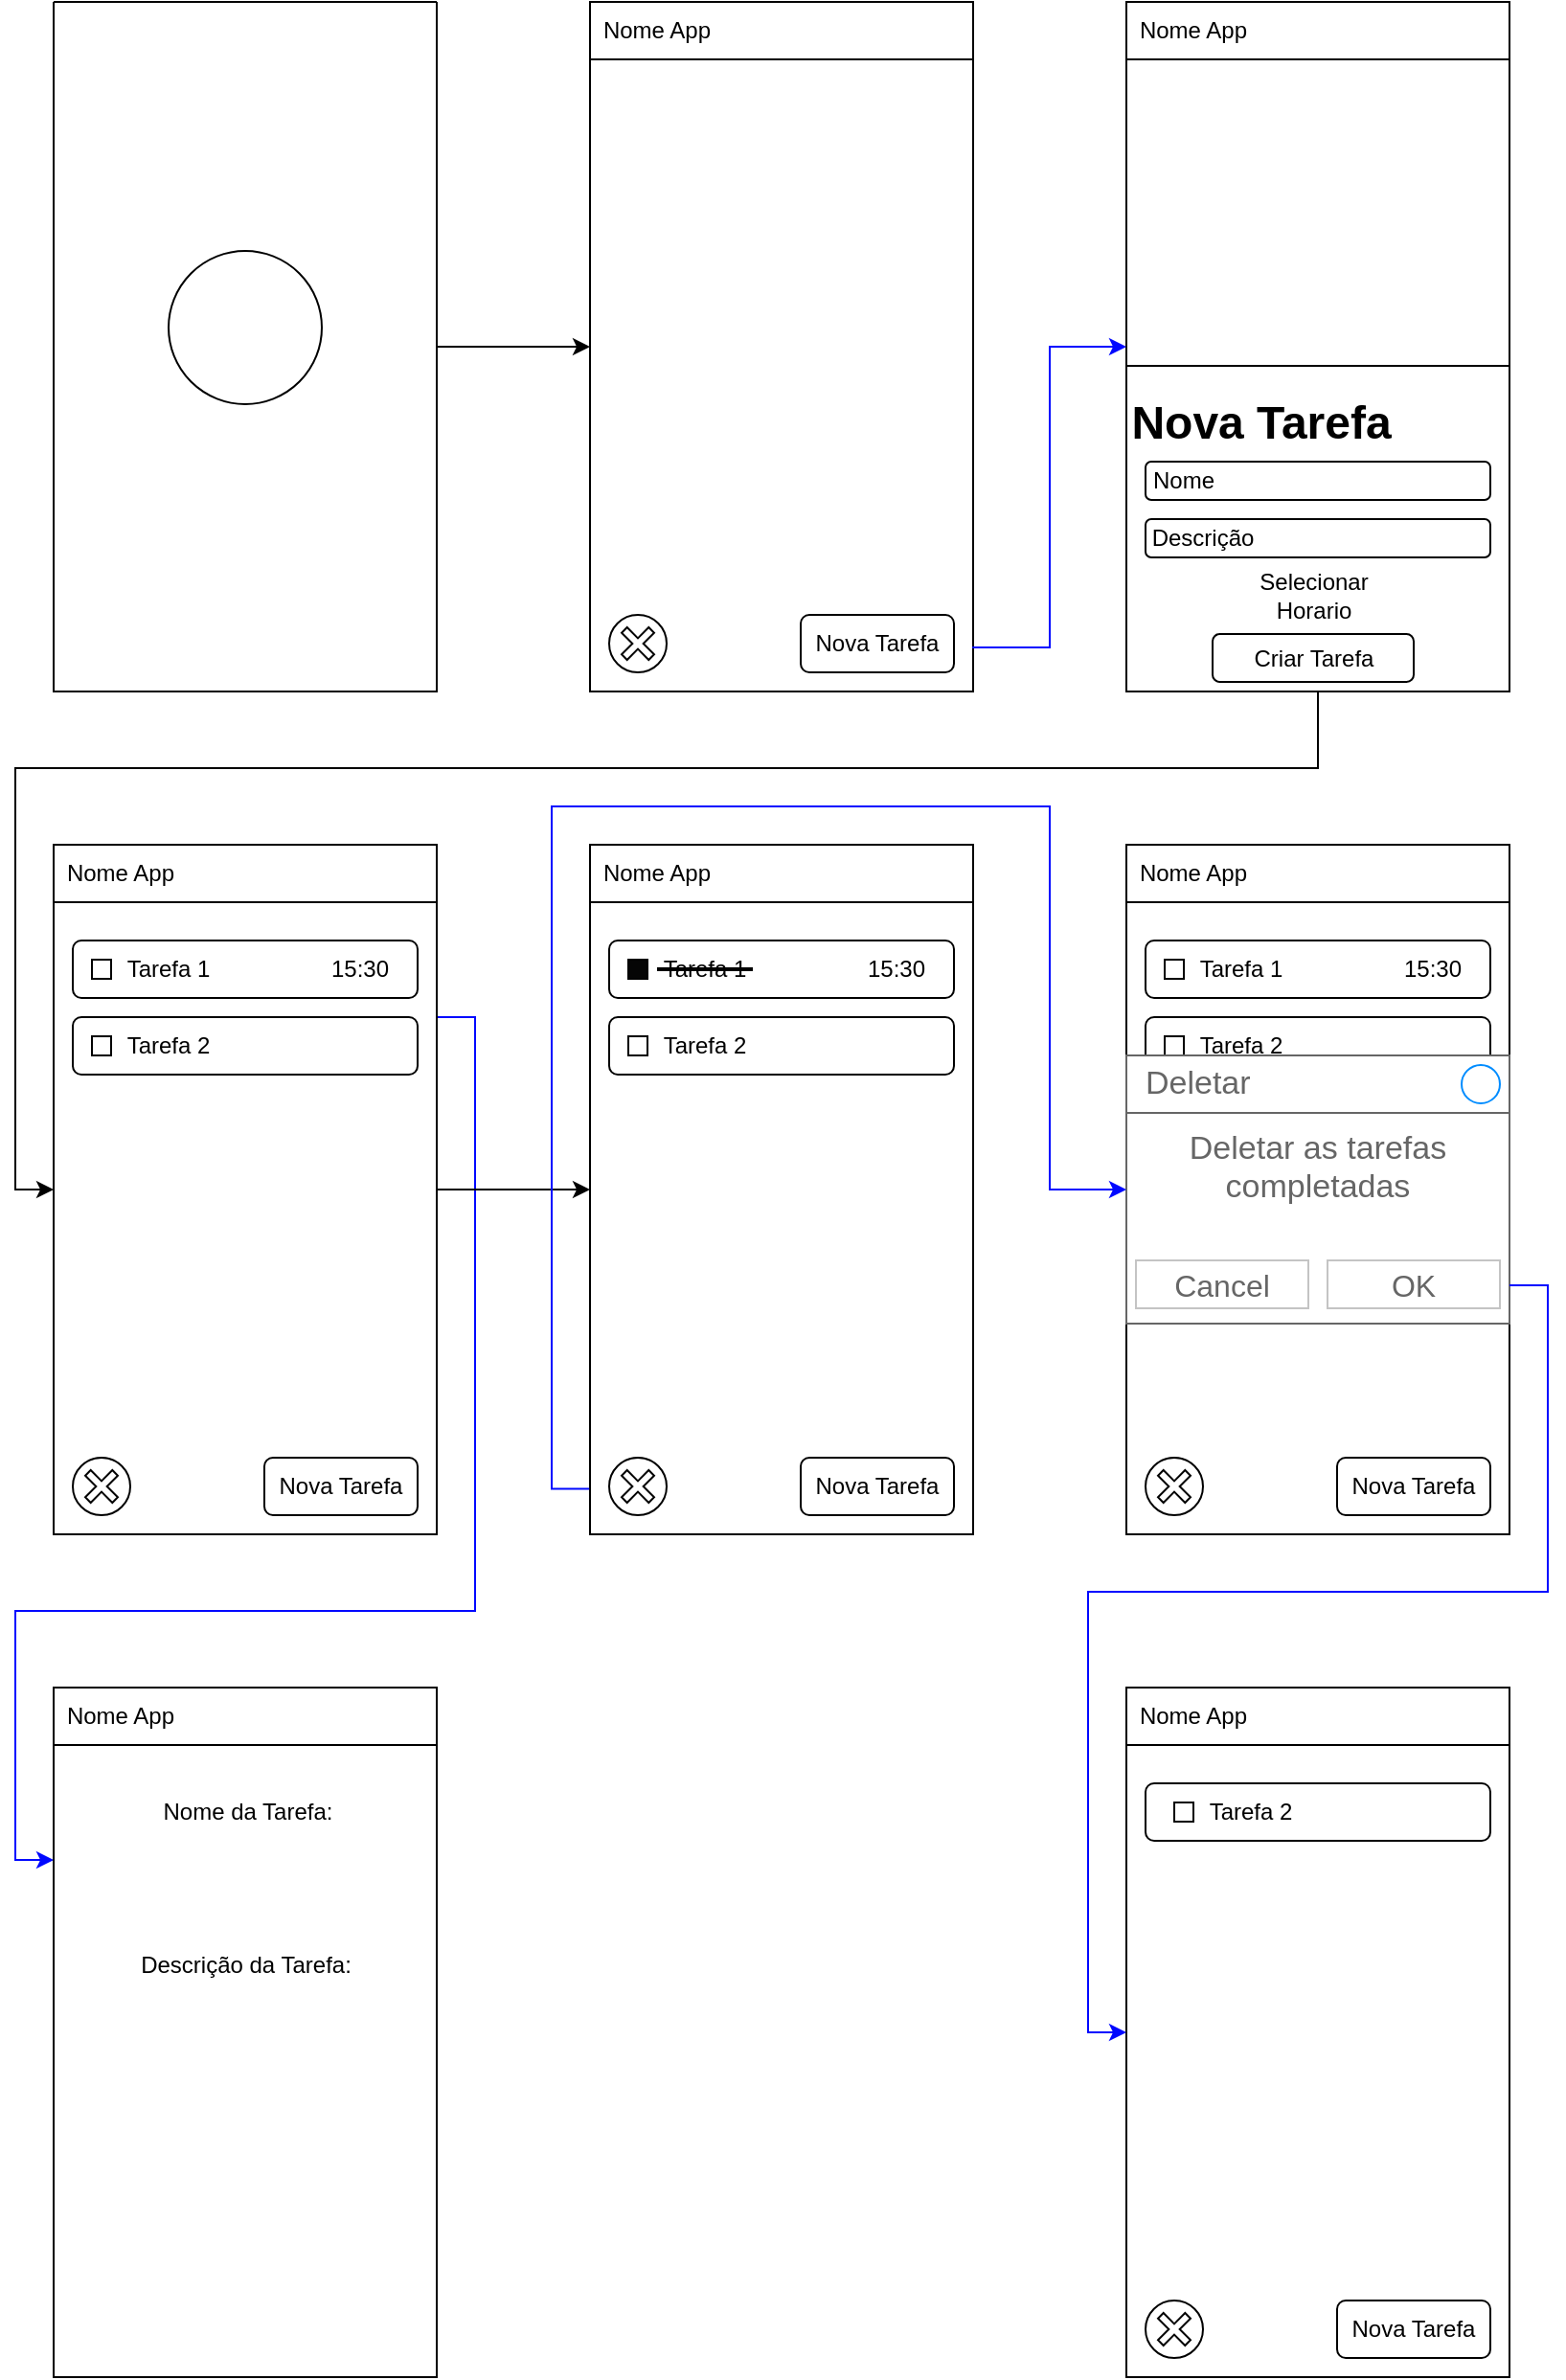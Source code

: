 <mxfile version="22.1.5" type="github">
  <diagram name="Page-1" id="f1b7ffb7-ca1e-a977-7cf5-a751b3c06c05">
    <mxGraphModel dx="933" dy="373" grid="1" gridSize="10" guides="1" tooltips="1" connect="1" arrows="1" fold="1" page="1" pageScale="1" pageWidth="826" pageHeight="1169" background="none" math="0" shadow="0">
      <root>
        <mxCell id="0" />
        <mxCell id="1" parent="0" />
        <mxCell id="I92gJAP5rcWPBIsObnvG-62" value="" style="swimlane;startSize=0;" vertex="1" parent="1">
          <mxGeometry x="320" y="40" width="200" height="360" as="geometry" />
        </mxCell>
        <mxCell id="I92gJAP5rcWPBIsObnvG-63" value="" style="ellipse;whiteSpace=wrap;html=1;aspect=fixed;" vertex="1" parent="I92gJAP5rcWPBIsObnvG-62">
          <mxGeometry x="10" y="320" width="30" height="30" as="geometry" />
        </mxCell>
        <mxCell id="I92gJAP5rcWPBIsObnvG-66" value="" style="shape=cross;whiteSpace=wrap;html=1;size=0.2;rotation=-45;" vertex="1" parent="I92gJAP5rcWPBIsObnvG-62">
          <mxGeometry x="15" y="325" width="20" height="20" as="geometry" />
        </mxCell>
        <mxCell id="I92gJAP5rcWPBIsObnvG-69" value="" style="rounded=0;whiteSpace=wrap;html=1;" vertex="1" parent="I92gJAP5rcWPBIsObnvG-62">
          <mxGeometry width="200" height="30" as="geometry" />
        </mxCell>
        <mxCell id="I92gJAP5rcWPBIsObnvG-74" value="" style="rounded=1;whiteSpace=wrap;html=1;" vertex="1" parent="I92gJAP5rcWPBIsObnvG-62">
          <mxGeometry x="110" y="320" width="80" height="30" as="geometry" />
        </mxCell>
        <mxCell id="I92gJAP5rcWPBIsObnvG-75" value="Nova Tarefa" style="text;html=1;strokeColor=none;fillColor=none;align=center;verticalAlign=middle;whiteSpace=wrap;rounded=0;" vertex="1" parent="I92gJAP5rcWPBIsObnvG-62">
          <mxGeometry x="110" y="320" width="80" height="30" as="geometry" />
        </mxCell>
        <mxCell id="I92gJAP5rcWPBIsObnvG-68" style="edgeStyle=orthogonalEdgeStyle;rounded=0;orthogonalLoop=1;jettySize=auto;html=1;exitX=1;exitY=0.5;exitDx=0;exitDy=0;entryX=0;entryY=0.5;entryDx=0;entryDy=0;" edge="1" parent="1" source="I92gJAP5rcWPBIsObnvG-64" target="I92gJAP5rcWPBIsObnvG-62">
          <mxGeometry relative="1" as="geometry" />
        </mxCell>
        <mxCell id="I92gJAP5rcWPBIsObnvG-64" value="" style="swimlane;startSize=0;" vertex="1" parent="1">
          <mxGeometry x="40" y="40" width="200" height="360" as="geometry" />
        </mxCell>
        <mxCell id="I92gJAP5rcWPBIsObnvG-65" value="" style="ellipse;whiteSpace=wrap;html=1;aspect=fixed;" vertex="1" parent="I92gJAP5rcWPBIsObnvG-64">
          <mxGeometry x="60" y="130" width="80" height="80" as="geometry" />
        </mxCell>
        <mxCell id="I92gJAP5rcWPBIsObnvG-76" value="Nome App" style="text;html=1;strokeColor=none;fillColor=none;align=center;verticalAlign=middle;whiteSpace=wrap;rounded=0;" vertex="1" parent="1">
          <mxGeometry x="320" y="40" width="70" height="30" as="geometry" />
        </mxCell>
        <mxCell id="I92gJAP5rcWPBIsObnvG-95" style="edgeStyle=orthogonalEdgeStyle;rounded=0;orthogonalLoop=1;jettySize=auto;html=1;exitX=0.5;exitY=1;exitDx=0;exitDy=0;entryX=0;entryY=0.5;entryDx=0;entryDy=0;" edge="1" parent="1" source="I92gJAP5rcWPBIsObnvG-78" target="I92gJAP5rcWPBIsObnvG-94">
          <mxGeometry relative="1" as="geometry">
            <Array as="points">
              <mxPoint x="700" y="440" />
              <mxPoint x="20" y="440" />
              <mxPoint x="20" y="660" />
            </Array>
          </mxGeometry>
        </mxCell>
        <mxCell id="I92gJAP5rcWPBIsObnvG-78" value="" style="swimlane;startSize=0;" vertex="1" parent="1">
          <mxGeometry x="600" y="40" width="200" height="360" as="geometry" />
        </mxCell>
        <mxCell id="I92gJAP5rcWPBIsObnvG-79" value="" style="rounded=0;whiteSpace=wrap;html=1;" vertex="1" parent="I92gJAP5rcWPBIsObnvG-78">
          <mxGeometry y="190" width="200" height="170" as="geometry" />
        </mxCell>
        <mxCell id="I92gJAP5rcWPBIsObnvG-82" value="Nova Tarefa" style="text;strokeColor=none;fillColor=none;html=1;fontSize=24;fontStyle=1;verticalAlign=middle;align=center;" vertex="1" parent="I92gJAP5rcWPBIsObnvG-78">
          <mxGeometry x="20" y="200" width="100" height="40" as="geometry" />
        </mxCell>
        <mxCell id="I92gJAP5rcWPBIsObnvG-83" value="" style="rounded=1;whiteSpace=wrap;html=1;" vertex="1" parent="I92gJAP5rcWPBIsObnvG-78">
          <mxGeometry x="10" y="240" width="180" height="20" as="geometry" />
        </mxCell>
        <mxCell id="I92gJAP5rcWPBIsObnvG-84" value="" style="rounded=1;whiteSpace=wrap;html=1;" vertex="1" parent="I92gJAP5rcWPBIsObnvG-78">
          <mxGeometry x="10" y="270" width="180" height="20" as="geometry" />
        </mxCell>
        <mxCell id="I92gJAP5rcWPBIsObnvG-85" value="Nome" style="text;html=1;strokeColor=none;fillColor=none;align=center;verticalAlign=middle;whiteSpace=wrap;rounded=0;" vertex="1" parent="I92gJAP5rcWPBIsObnvG-78">
          <mxGeometry y="235" width="60" height="30" as="geometry" />
        </mxCell>
        <mxCell id="I92gJAP5rcWPBIsObnvG-87" value="Descrição" style="text;html=1;strokeColor=none;fillColor=none;align=center;verticalAlign=middle;whiteSpace=wrap;rounded=0;" vertex="1" parent="I92gJAP5rcWPBIsObnvG-78">
          <mxGeometry x="10" y="265" width="60" height="30" as="geometry" />
        </mxCell>
        <mxCell id="I92gJAP5rcWPBIsObnvG-88" value="" style="rounded=1;whiteSpace=wrap;html=1;" vertex="1" parent="I92gJAP5rcWPBIsObnvG-78">
          <mxGeometry x="45" y="330" width="105" height="25" as="geometry" />
        </mxCell>
        <mxCell id="I92gJAP5rcWPBIsObnvG-89" value="Selecionar Horario" style="text;html=1;strokeColor=none;fillColor=none;align=center;verticalAlign=middle;whiteSpace=wrap;rounded=0;" vertex="1" parent="I92gJAP5rcWPBIsObnvG-78">
          <mxGeometry x="67.5" y="295" width="60" height="30" as="geometry" />
        </mxCell>
        <mxCell id="I92gJAP5rcWPBIsObnvG-90" value="Criar Tarefa" style="text;html=1;strokeColor=none;fillColor=none;align=center;verticalAlign=middle;whiteSpace=wrap;rounded=0;" vertex="1" parent="I92gJAP5rcWPBIsObnvG-78">
          <mxGeometry x="61.5" y="327.5" width="72" height="30" as="geometry" />
        </mxCell>
        <mxCell id="I92gJAP5rcWPBIsObnvG-91" value="" style="rounded=0;whiteSpace=wrap;html=1;" vertex="1" parent="I92gJAP5rcWPBIsObnvG-78">
          <mxGeometry width="200" height="30" as="geometry" />
        </mxCell>
        <mxCell id="I92gJAP5rcWPBIsObnvG-92" value="Nome App" style="text;html=1;strokeColor=none;fillColor=none;align=center;verticalAlign=middle;whiteSpace=wrap;rounded=0;" vertex="1" parent="I92gJAP5rcWPBIsObnvG-78">
          <mxGeometry width="70" height="30" as="geometry" />
        </mxCell>
        <mxCell id="I92gJAP5rcWPBIsObnvG-155" style="edgeStyle=orthogonalEdgeStyle;rounded=0;orthogonalLoop=1;jettySize=auto;html=1;exitX=1;exitY=0.25;exitDx=0;exitDy=0;entryX=0;entryY=0.25;entryDx=0;entryDy=0;strokeColor=#0008FF;" edge="1" parent="1" source="I92gJAP5rcWPBIsObnvG-94" target="I92gJAP5rcWPBIsObnvG-115">
          <mxGeometry relative="1" as="geometry" />
        </mxCell>
        <mxCell id="I92gJAP5rcWPBIsObnvG-175" style="edgeStyle=orthogonalEdgeStyle;rounded=0;orthogonalLoop=1;jettySize=auto;html=1;exitX=1;exitY=0.5;exitDx=0;exitDy=0;entryX=0;entryY=0.5;entryDx=0;entryDy=0;" edge="1" parent="1" source="I92gJAP5rcWPBIsObnvG-94" target="I92gJAP5rcWPBIsObnvG-167">
          <mxGeometry relative="1" as="geometry" />
        </mxCell>
        <mxCell id="I92gJAP5rcWPBIsObnvG-94" value="" style="swimlane;startSize=0;" vertex="1" parent="1">
          <mxGeometry x="40" y="480" width="200" height="360" as="geometry" />
        </mxCell>
        <mxCell id="I92gJAP5rcWPBIsObnvG-96" value="" style="rounded=0;whiteSpace=wrap;html=1;" vertex="1" parent="I92gJAP5rcWPBIsObnvG-94">
          <mxGeometry width="200" height="30" as="geometry" />
        </mxCell>
        <mxCell id="I92gJAP5rcWPBIsObnvG-97" value="Nome App" style="text;html=1;strokeColor=none;fillColor=none;align=center;verticalAlign=middle;whiteSpace=wrap;rounded=0;" vertex="1" parent="I92gJAP5rcWPBIsObnvG-94">
          <mxGeometry width="70" height="30" as="geometry" />
        </mxCell>
        <mxCell id="I92gJAP5rcWPBIsObnvG-100" value="" style="rounded=1;whiteSpace=wrap;html=1;" vertex="1" parent="I92gJAP5rcWPBIsObnvG-94">
          <mxGeometry x="110" y="320" width="80" height="30" as="geometry" />
        </mxCell>
        <mxCell id="I92gJAP5rcWPBIsObnvG-98" value="Nova Tarefa" style="text;html=1;strokeColor=none;fillColor=none;align=center;verticalAlign=middle;whiteSpace=wrap;rounded=0;" vertex="1" parent="I92gJAP5rcWPBIsObnvG-94">
          <mxGeometry x="110" y="320" width="80" height="30" as="geometry" />
        </mxCell>
        <mxCell id="I92gJAP5rcWPBIsObnvG-104" value="" style="ellipse;whiteSpace=wrap;html=1;aspect=fixed;" vertex="1" parent="I92gJAP5rcWPBIsObnvG-94">
          <mxGeometry x="10" y="320" width="30" height="30" as="geometry" />
        </mxCell>
        <mxCell id="I92gJAP5rcWPBIsObnvG-105" value="" style="shape=cross;whiteSpace=wrap;html=1;size=0.2;rotation=-45;" vertex="1" parent="I92gJAP5rcWPBIsObnvG-94">
          <mxGeometry x="15" y="325" width="20" height="20" as="geometry" />
        </mxCell>
        <mxCell id="I92gJAP5rcWPBIsObnvG-109" value="" style="rounded=1;whiteSpace=wrap;html=1;" vertex="1" parent="I92gJAP5rcWPBIsObnvG-94">
          <mxGeometry x="10" y="50" width="180" height="30" as="geometry" />
        </mxCell>
        <mxCell id="I92gJAP5rcWPBIsObnvG-113" value="" style="rounded=0;whiteSpace=wrap;html=1;" vertex="1" parent="I92gJAP5rcWPBIsObnvG-94">
          <mxGeometry x="20" y="60" width="10" height="10" as="geometry" />
        </mxCell>
        <mxCell id="I92gJAP5rcWPBIsObnvG-114" value="Tarefa 1" style="text;html=1;strokeColor=none;fillColor=none;align=center;verticalAlign=middle;whiteSpace=wrap;rounded=0;" vertex="1" parent="I92gJAP5rcWPBIsObnvG-94">
          <mxGeometry x="30" y="50" width="60" height="30" as="geometry" />
        </mxCell>
        <mxCell id="I92gJAP5rcWPBIsObnvG-121" value="15:30" style="text;html=1;strokeColor=none;fillColor=none;align=center;verticalAlign=middle;whiteSpace=wrap;rounded=0;" vertex="1" parent="I92gJAP5rcWPBIsObnvG-94">
          <mxGeometry x="130" y="50" width="60" height="30" as="geometry" />
        </mxCell>
        <mxCell id="I92gJAP5rcWPBIsObnvG-122" value="" style="rounded=1;whiteSpace=wrap;html=1;" vertex="1" parent="I92gJAP5rcWPBIsObnvG-94">
          <mxGeometry x="10" y="90" width="180" height="30" as="geometry" />
        </mxCell>
        <mxCell id="I92gJAP5rcWPBIsObnvG-123" value="" style="rounded=0;whiteSpace=wrap;html=1;" vertex="1" parent="I92gJAP5rcWPBIsObnvG-94">
          <mxGeometry x="20" y="100" width="10" height="10" as="geometry" />
        </mxCell>
        <mxCell id="I92gJAP5rcWPBIsObnvG-124" value="Tarefa 2" style="text;html=1;strokeColor=none;fillColor=none;align=center;verticalAlign=middle;whiteSpace=wrap;rounded=0;" vertex="1" parent="I92gJAP5rcWPBIsObnvG-94">
          <mxGeometry x="30" y="90" width="60" height="30" as="geometry" />
        </mxCell>
        <mxCell id="I92gJAP5rcWPBIsObnvG-115" value="" style="swimlane;startSize=0;" vertex="1" parent="1">
          <mxGeometry x="40" y="920" width="200" height="360" as="geometry" />
        </mxCell>
        <mxCell id="I92gJAP5rcWPBIsObnvG-117" value="" style="rounded=0;whiteSpace=wrap;html=1;" vertex="1" parent="I92gJAP5rcWPBIsObnvG-115">
          <mxGeometry width="200" height="30" as="geometry" />
        </mxCell>
        <mxCell id="I92gJAP5rcWPBIsObnvG-118" value="Nome App" style="text;html=1;strokeColor=none;fillColor=none;align=center;verticalAlign=middle;whiteSpace=wrap;rounded=0;" vertex="1" parent="I92gJAP5rcWPBIsObnvG-115">
          <mxGeometry width="70" height="30" as="geometry" />
        </mxCell>
        <mxCell id="I92gJAP5rcWPBIsObnvG-119" value="Nome da Tarefa:" style="text;html=1;strokeColor=none;fillColor=none;align=center;verticalAlign=middle;whiteSpace=wrap;rounded=0;" vertex="1" parent="I92gJAP5rcWPBIsObnvG-115">
          <mxGeometry x="41.5" y="50" width="118.5" height="30" as="geometry" />
        </mxCell>
        <mxCell id="I92gJAP5rcWPBIsObnvG-120" value="Descrição da Tarefa:" style="text;html=1;strokeColor=none;fillColor=none;align=center;verticalAlign=middle;whiteSpace=wrap;rounded=0;" vertex="1" parent="I92gJAP5rcWPBIsObnvG-115">
          <mxGeometry x="41.5" y="130" width="117" height="30" as="geometry" />
        </mxCell>
        <mxCell id="I92gJAP5rcWPBIsObnvG-125" value="" style="swimlane;startSize=0;" vertex="1" parent="1">
          <mxGeometry x="600" y="480" width="200" height="360" as="geometry" />
        </mxCell>
        <mxCell id="I92gJAP5rcWPBIsObnvG-127" value="" style="rounded=1;whiteSpace=wrap;html=1;" vertex="1" parent="I92gJAP5rcWPBIsObnvG-125">
          <mxGeometry x="110" y="320" width="80" height="30" as="geometry" />
        </mxCell>
        <mxCell id="I92gJAP5rcWPBIsObnvG-128" value="Nova Tarefa" style="text;html=1;strokeColor=none;fillColor=none;align=center;verticalAlign=middle;whiteSpace=wrap;rounded=0;" vertex="1" parent="I92gJAP5rcWPBIsObnvG-125">
          <mxGeometry x="110" y="320" width="80" height="30" as="geometry" />
        </mxCell>
        <mxCell id="I92gJAP5rcWPBIsObnvG-129" value="" style="ellipse;whiteSpace=wrap;html=1;aspect=fixed;" vertex="1" parent="I92gJAP5rcWPBIsObnvG-125">
          <mxGeometry x="10" y="320" width="30" height="30" as="geometry" />
        </mxCell>
        <mxCell id="I92gJAP5rcWPBIsObnvG-130" value="" style="shape=cross;whiteSpace=wrap;html=1;size=0.2;rotation=-45;" vertex="1" parent="I92gJAP5rcWPBIsObnvG-125">
          <mxGeometry x="15" y="325" width="20" height="20" as="geometry" />
        </mxCell>
        <mxCell id="I92gJAP5rcWPBIsObnvG-132" value="" style="rounded=0;whiteSpace=wrap;html=1;" vertex="1" parent="I92gJAP5rcWPBIsObnvG-125">
          <mxGeometry width="200" height="30" as="geometry" />
        </mxCell>
        <mxCell id="I92gJAP5rcWPBIsObnvG-133" value="Nome App" style="text;html=1;strokeColor=none;fillColor=none;align=center;verticalAlign=middle;whiteSpace=wrap;rounded=0;" vertex="1" parent="I92gJAP5rcWPBIsObnvG-125">
          <mxGeometry width="70" height="30" as="geometry" />
        </mxCell>
        <mxCell id="I92gJAP5rcWPBIsObnvG-139" value="" style="rounded=1;whiteSpace=wrap;html=1;" vertex="1" parent="I92gJAP5rcWPBIsObnvG-125">
          <mxGeometry x="10" y="50" width="180" height="30" as="geometry" />
        </mxCell>
        <mxCell id="I92gJAP5rcWPBIsObnvG-140" value="" style="rounded=0;whiteSpace=wrap;html=1;" vertex="1" parent="I92gJAP5rcWPBIsObnvG-125">
          <mxGeometry x="20" y="60" width="10" height="10" as="geometry" />
        </mxCell>
        <mxCell id="I92gJAP5rcWPBIsObnvG-141" value="Tarefa 1" style="text;html=1;strokeColor=none;fillColor=none;align=center;verticalAlign=middle;whiteSpace=wrap;rounded=0;" vertex="1" parent="I92gJAP5rcWPBIsObnvG-125">
          <mxGeometry x="30" y="50" width="60" height="30" as="geometry" />
        </mxCell>
        <mxCell id="I92gJAP5rcWPBIsObnvG-142" value="15:30" style="text;html=1;strokeColor=none;fillColor=none;align=center;verticalAlign=middle;whiteSpace=wrap;rounded=0;" vertex="1" parent="I92gJAP5rcWPBIsObnvG-125">
          <mxGeometry x="130" y="50" width="60" height="30" as="geometry" />
        </mxCell>
        <mxCell id="I92gJAP5rcWPBIsObnvG-143" value="" style="rounded=1;whiteSpace=wrap;html=1;" vertex="1" parent="I92gJAP5rcWPBIsObnvG-125">
          <mxGeometry x="10" y="90" width="180" height="30" as="geometry" />
        </mxCell>
        <mxCell id="I92gJAP5rcWPBIsObnvG-144" value="" style="rounded=0;whiteSpace=wrap;html=1;" vertex="1" parent="I92gJAP5rcWPBIsObnvG-125">
          <mxGeometry x="20" y="100" width="10" height="10" as="geometry" />
        </mxCell>
        <mxCell id="I92gJAP5rcWPBIsObnvG-145" value="Tarefa 2" style="text;html=1;strokeColor=none;fillColor=none;align=center;verticalAlign=middle;whiteSpace=wrap;rounded=0;" vertex="1" parent="I92gJAP5rcWPBIsObnvG-125">
          <mxGeometry x="30" y="90" width="60" height="30" as="geometry" />
        </mxCell>
        <mxCell id="I92gJAP5rcWPBIsObnvG-150" value="Deletar as tarefas completadas" style="strokeWidth=1;shadow=0;dashed=0;align=center;html=1;shape=mxgraph.mockup.containers.rrect;rSize=0;strokeColor=#666666;fontColor=#666666;fontSize=17;verticalAlign=top;whiteSpace=wrap;fillColor=#ffffff;spacingTop=32;" vertex="1" parent="I92gJAP5rcWPBIsObnvG-125">
          <mxGeometry y="110" width="200" height="140" as="geometry" />
        </mxCell>
        <mxCell id="I92gJAP5rcWPBIsObnvG-151" value="Deletar" style="strokeWidth=1;shadow=0;dashed=0;align=center;html=1;shape=mxgraph.mockup.containers.rrect;rSize=0;fontSize=17;fontColor=#666666;strokeColor=#666666;align=left;spacingLeft=8;fillColor=none;resizeWidth=1;whiteSpace=wrap;" vertex="1" parent="I92gJAP5rcWPBIsObnvG-150">
          <mxGeometry width="200" height="30" relative="1" as="geometry" />
        </mxCell>
        <mxCell id="I92gJAP5rcWPBIsObnvG-152" value="" style="shape=ellipse;strokeColor=#008cff;resizable=0;fillColor=none;html=1;" vertex="1" parent="I92gJAP5rcWPBIsObnvG-151">
          <mxGeometry x="1" y="0.5" width="20" height="20" relative="1" as="geometry">
            <mxPoint x="-25" y="-10" as="offset" />
          </mxGeometry>
        </mxCell>
        <mxCell id="I92gJAP5rcWPBIsObnvG-153" value="Cancel" style="strokeWidth=1;shadow=0;dashed=0;align=center;html=1;shape=mxgraph.mockup.containers.rrect;rSize=0;fontSize=16;fontColor=#666666;strokeColor=#c4c4c4;whiteSpace=wrap;fillColor=none;" vertex="1" parent="I92gJAP5rcWPBIsObnvG-150">
          <mxGeometry x="0.25" y="1" width="90" height="25" relative="1" as="geometry">
            <mxPoint x="-45" y="-33" as="offset" />
          </mxGeometry>
        </mxCell>
        <mxCell id="I92gJAP5rcWPBIsObnvG-154" value="OK" style="strokeWidth=1;shadow=0;dashed=0;align=center;html=1;shape=mxgraph.mockup.containers.rrect;rSize=0;fontSize=16;fontColor=#666666;strokeColor=#c4c4c4;whiteSpace=wrap;fillColor=none;" vertex="1" parent="I92gJAP5rcWPBIsObnvG-150">
          <mxGeometry x="0.75" y="1" width="90" height="25" relative="1" as="geometry">
            <mxPoint x="-45" y="-33" as="offset" />
          </mxGeometry>
        </mxCell>
        <mxCell id="I92gJAP5rcWPBIsObnvG-167" value="" style="swimlane;startSize=0;" vertex="1" parent="1">
          <mxGeometry x="320" y="480" width="200" height="360" as="geometry" />
        </mxCell>
        <mxCell id="I92gJAP5rcWPBIsObnvG-168" value="" style="ellipse;whiteSpace=wrap;html=1;aspect=fixed;" vertex="1" parent="I92gJAP5rcWPBIsObnvG-167">
          <mxGeometry x="10" y="320" width="30" height="30" as="geometry" />
        </mxCell>
        <mxCell id="I92gJAP5rcWPBIsObnvG-169" value="" style="shape=cross;whiteSpace=wrap;html=1;size=0.2;rotation=-45;" vertex="1" parent="I92gJAP5rcWPBIsObnvG-167">
          <mxGeometry x="15" y="325" width="20" height="20" as="geometry" />
        </mxCell>
        <mxCell id="I92gJAP5rcWPBIsObnvG-170" value="" style="rounded=0;whiteSpace=wrap;html=1;" vertex="1" parent="I92gJAP5rcWPBIsObnvG-167">
          <mxGeometry width="200" height="30" as="geometry" />
        </mxCell>
        <mxCell id="I92gJAP5rcWPBIsObnvG-171" value="" style="rounded=1;whiteSpace=wrap;html=1;" vertex="1" parent="I92gJAP5rcWPBIsObnvG-167">
          <mxGeometry x="110" y="320" width="80" height="30" as="geometry" />
        </mxCell>
        <mxCell id="I92gJAP5rcWPBIsObnvG-172" value="Nova Tarefa" style="text;html=1;strokeColor=none;fillColor=none;align=center;verticalAlign=middle;whiteSpace=wrap;rounded=0;" vertex="1" parent="I92gJAP5rcWPBIsObnvG-167">
          <mxGeometry x="110" y="320" width="80" height="30" as="geometry" />
        </mxCell>
        <mxCell id="I92gJAP5rcWPBIsObnvG-174" value="Nome App" style="text;html=1;strokeColor=none;fillColor=none;align=center;verticalAlign=middle;whiteSpace=wrap;rounded=0;" vertex="1" parent="I92gJAP5rcWPBIsObnvG-167">
          <mxGeometry width="70" height="30" as="geometry" />
        </mxCell>
        <mxCell id="I92gJAP5rcWPBIsObnvG-176" value="" style="rounded=1;whiteSpace=wrap;html=1;" vertex="1" parent="I92gJAP5rcWPBIsObnvG-167">
          <mxGeometry x="10" y="50" width="180" height="30" as="geometry" />
        </mxCell>
        <mxCell id="I92gJAP5rcWPBIsObnvG-177" value="" style="rounded=0;whiteSpace=wrap;html=1;fillColor=#050505;" vertex="1" parent="I92gJAP5rcWPBIsObnvG-167">
          <mxGeometry x="20" y="60" width="10" height="10" as="geometry" />
        </mxCell>
        <mxCell id="I92gJAP5rcWPBIsObnvG-178" value="Tarefa 1" style="text;html=1;strokeColor=none;fillColor=none;align=center;verticalAlign=middle;whiteSpace=wrap;rounded=0;" vertex="1" parent="I92gJAP5rcWPBIsObnvG-167">
          <mxGeometry x="30" y="50" width="60" height="30" as="geometry" />
        </mxCell>
        <mxCell id="I92gJAP5rcWPBIsObnvG-179" value="15:30" style="text;html=1;strokeColor=none;fillColor=none;align=center;verticalAlign=middle;whiteSpace=wrap;rounded=0;" vertex="1" parent="I92gJAP5rcWPBIsObnvG-167">
          <mxGeometry x="130" y="50" width="60" height="30" as="geometry" />
        </mxCell>
        <mxCell id="I92gJAP5rcWPBIsObnvG-180" value="" style="rounded=1;whiteSpace=wrap;html=1;" vertex="1" parent="I92gJAP5rcWPBIsObnvG-167">
          <mxGeometry x="10" y="90" width="180" height="30" as="geometry" />
        </mxCell>
        <mxCell id="I92gJAP5rcWPBIsObnvG-181" value="" style="rounded=0;whiteSpace=wrap;html=1;" vertex="1" parent="I92gJAP5rcWPBIsObnvG-167">
          <mxGeometry x="20" y="100" width="10" height="10" as="geometry" />
        </mxCell>
        <mxCell id="I92gJAP5rcWPBIsObnvG-182" value="Tarefa 2" style="text;html=1;strokeColor=none;fillColor=none;align=center;verticalAlign=middle;whiteSpace=wrap;rounded=0;" vertex="1" parent="I92gJAP5rcWPBIsObnvG-167">
          <mxGeometry x="30" y="90" width="60" height="30" as="geometry" />
        </mxCell>
        <mxCell id="I92gJAP5rcWPBIsObnvG-183" value="" style="line;strokeWidth=2;html=1;" vertex="1" parent="I92gJAP5rcWPBIsObnvG-167">
          <mxGeometry x="35" y="60" width="50" height="10" as="geometry" />
        </mxCell>
        <mxCell id="I92gJAP5rcWPBIsObnvG-184" style="edgeStyle=orthogonalEdgeStyle;rounded=0;orthogonalLoop=1;jettySize=auto;html=1;exitX=-0.002;exitY=0.934;exitDx=0;exitDy=0;entryX=0;entryY=0.5;entryDx=0;entryDy=0;exitPerimeter=0;strokeColor=#0008FF;" edge="1" parent="1" source="I92gJAP5rcWPBIsObnvG-167" target="I92gJAP5rcWPBIsObnvG-125">
          <mxGeometry relative="1" as="geometry" />
        </mxCell>
        <mxCell id="I92gJAP5rcWPBIsObnvG-185" style="edgeStyle=orthogonalEdgeStyle;rounded=0;orthogonalLoop=1;jettySize=auto;html=1;exitX=0.998;exitY=0.936;exitDx=0;exitDy=0;entryX=0;entryY=0.5;entryDx=0;entryDy=0;exitPerimeter=0;strokeColor=#0008FF;" edge="1" parent="1" source="I92gJAP5rcWPBIsObnvG-62" target="I92gJAP5rcWPBIsObnvG-78">
          <mxGeometry relative="1" as="geometry" />
        </mxCell>
        <mxCell id="I92gJAP5rcWPBIsObnvG-186" value="" style="swimlane;startSize=0;" vertex="1" parent="1">
          <mxGeometry x="600" y="920" width="200" height="360" as="geometry" />
        </mxCell>
        <mxCell id="I92gJAP5rcWPBIsObnvG-187" value="" style="ellipse;whiteSpace=wrap;html=1;aspect=fixed;" vertex="1" parent="I92gJAP5rcWPBIsObnvG-186">
          <mxGeometry x="10" y="320" width="30" height="30" as="geometry" />
        </mxCell>
        <mxCell id="I92gJAP5rcWPBIsObnvG-188" value="" style="shape=cross;whiteSpace=wrap;html=1;size=0.2;rotation=-45;" vertex="1" parent="I92gJAP5rcWPBIsObnvG-186">
          <mxGeometry x="15" y="325" width="20" height="20" as="geometry" />
        </mxCell>
        <mxCell id="I92gJAP5rcWPBIsObnvG-189" value="" style="rounded=0;whiteSpace=wrap;html=1;" vertex="1" parent="I92gJAP5rcWPBIsObnvG-186">
          <mxGeometry width="200" height="30" as="geometry" />
        </mxCell>
        <mxCell id="I92gJAP5rcWPBIsObnvG-190" value="" style="rounded=1;whiteSpace=wrap;html=1;" vertex="1" parent="I92gJAP5rcWPBIsObnvG-186">
          <mxGeometry x="110" y="320" width="80" height="30" as="geometry" />
        </mxCell>
        <mxCell id="I92gJAP5rcWPBIsObnvG-191" value="Nova Tarefa" style="text;html=1;strokeColor=none;fillColor=none;align=center;verticalAlign=middle;whiteSpace=wrap;rounded=0;" vertex="1" parent="I92gJAP5rcWPBIsObnvG-186">
          <mxGeometry x="110" y="320" width="80" height="30" as="geometry" />
        </mxCell>
        <mxCell id="I92gJAP5rcWPBIsObnvG-194" value="" style="rounded=1;whiteSpace=wrap;html=1;" vertex="1" parent="I92gJAP5rcWPBIsObnvG-186">
          <mxGeometry x="10" y="50" width="180" height="30" as="geometry" />
        </mxCell>
        <mxCell id="I92gJAP5rcWPBIsObnvG-195" value="" style="rounded=0;whiteSpace=wrap;html=1;" vertex="1" parent="I92gJAP5rcWPBIsObnvG-186">
          <mxGeometry x="25" y="60" width="10" height="10" as="geometry" />
        </mxCell>
        <mxCell id="I92gJAP5rcWPBIsObnvG-196" value="Tarefa 2" style="text;html=1;strokeColor=none;fillColor=none;align=center;verticalAlign=middle;whiteSpace=wrap;rounded=0;" vertex="1" parent="I92gJAP5rcWPBIsObnvG-186">
          <mxGeometry x="35" y="50" width="60" height="30" as="geometry" />
        </mxCell>
        <mxCell id="I92gJAP5rcWPBIsObnvG-192" value="Nome App" style="text;html=1;strokeColor=none;fillColor=none;align=center;verticalAlign=middle;whiteSpace=wrap;rounded=0;" vertex="1" parent="1">
          <mxGeometry x="600" y="920" width="70" height="30" as="geometry" />
        </mxCell>
        <mxCell id="I92gJAP5rcWPBIsObnvG-193" style="edgeStyle=orthogonalEdgeStyle;rounded=0;orthogonalLoop=1;jettySize=auto;html=1;exitX=1;exitY=0.857;exitDx=0;exitDy=0;entryX=0;entryY=0.5;entryDx=0;entryDy=0;exitPerimeter=0;strokeColor=#0008FF;" edge="1" parent="1" source="I92gJAP5rcWPBIsObnvG-150" target="I92gJAP5rcWPBIsObnvG-186">
          <mxGeometry relative="1" as="geometry">
            <Array as="points">
              <mxPoint x="820" y="710" />
              <mxPoint x="820" y="870" />
              <mxPoint x="580" y="870" />
              <mxPoint x="580" y="1100" />
            </Array>
          </mxGeometry>
        </mxCell>
      </root>
    </mxGraphModel>
  </diagram>
</mxfile>
